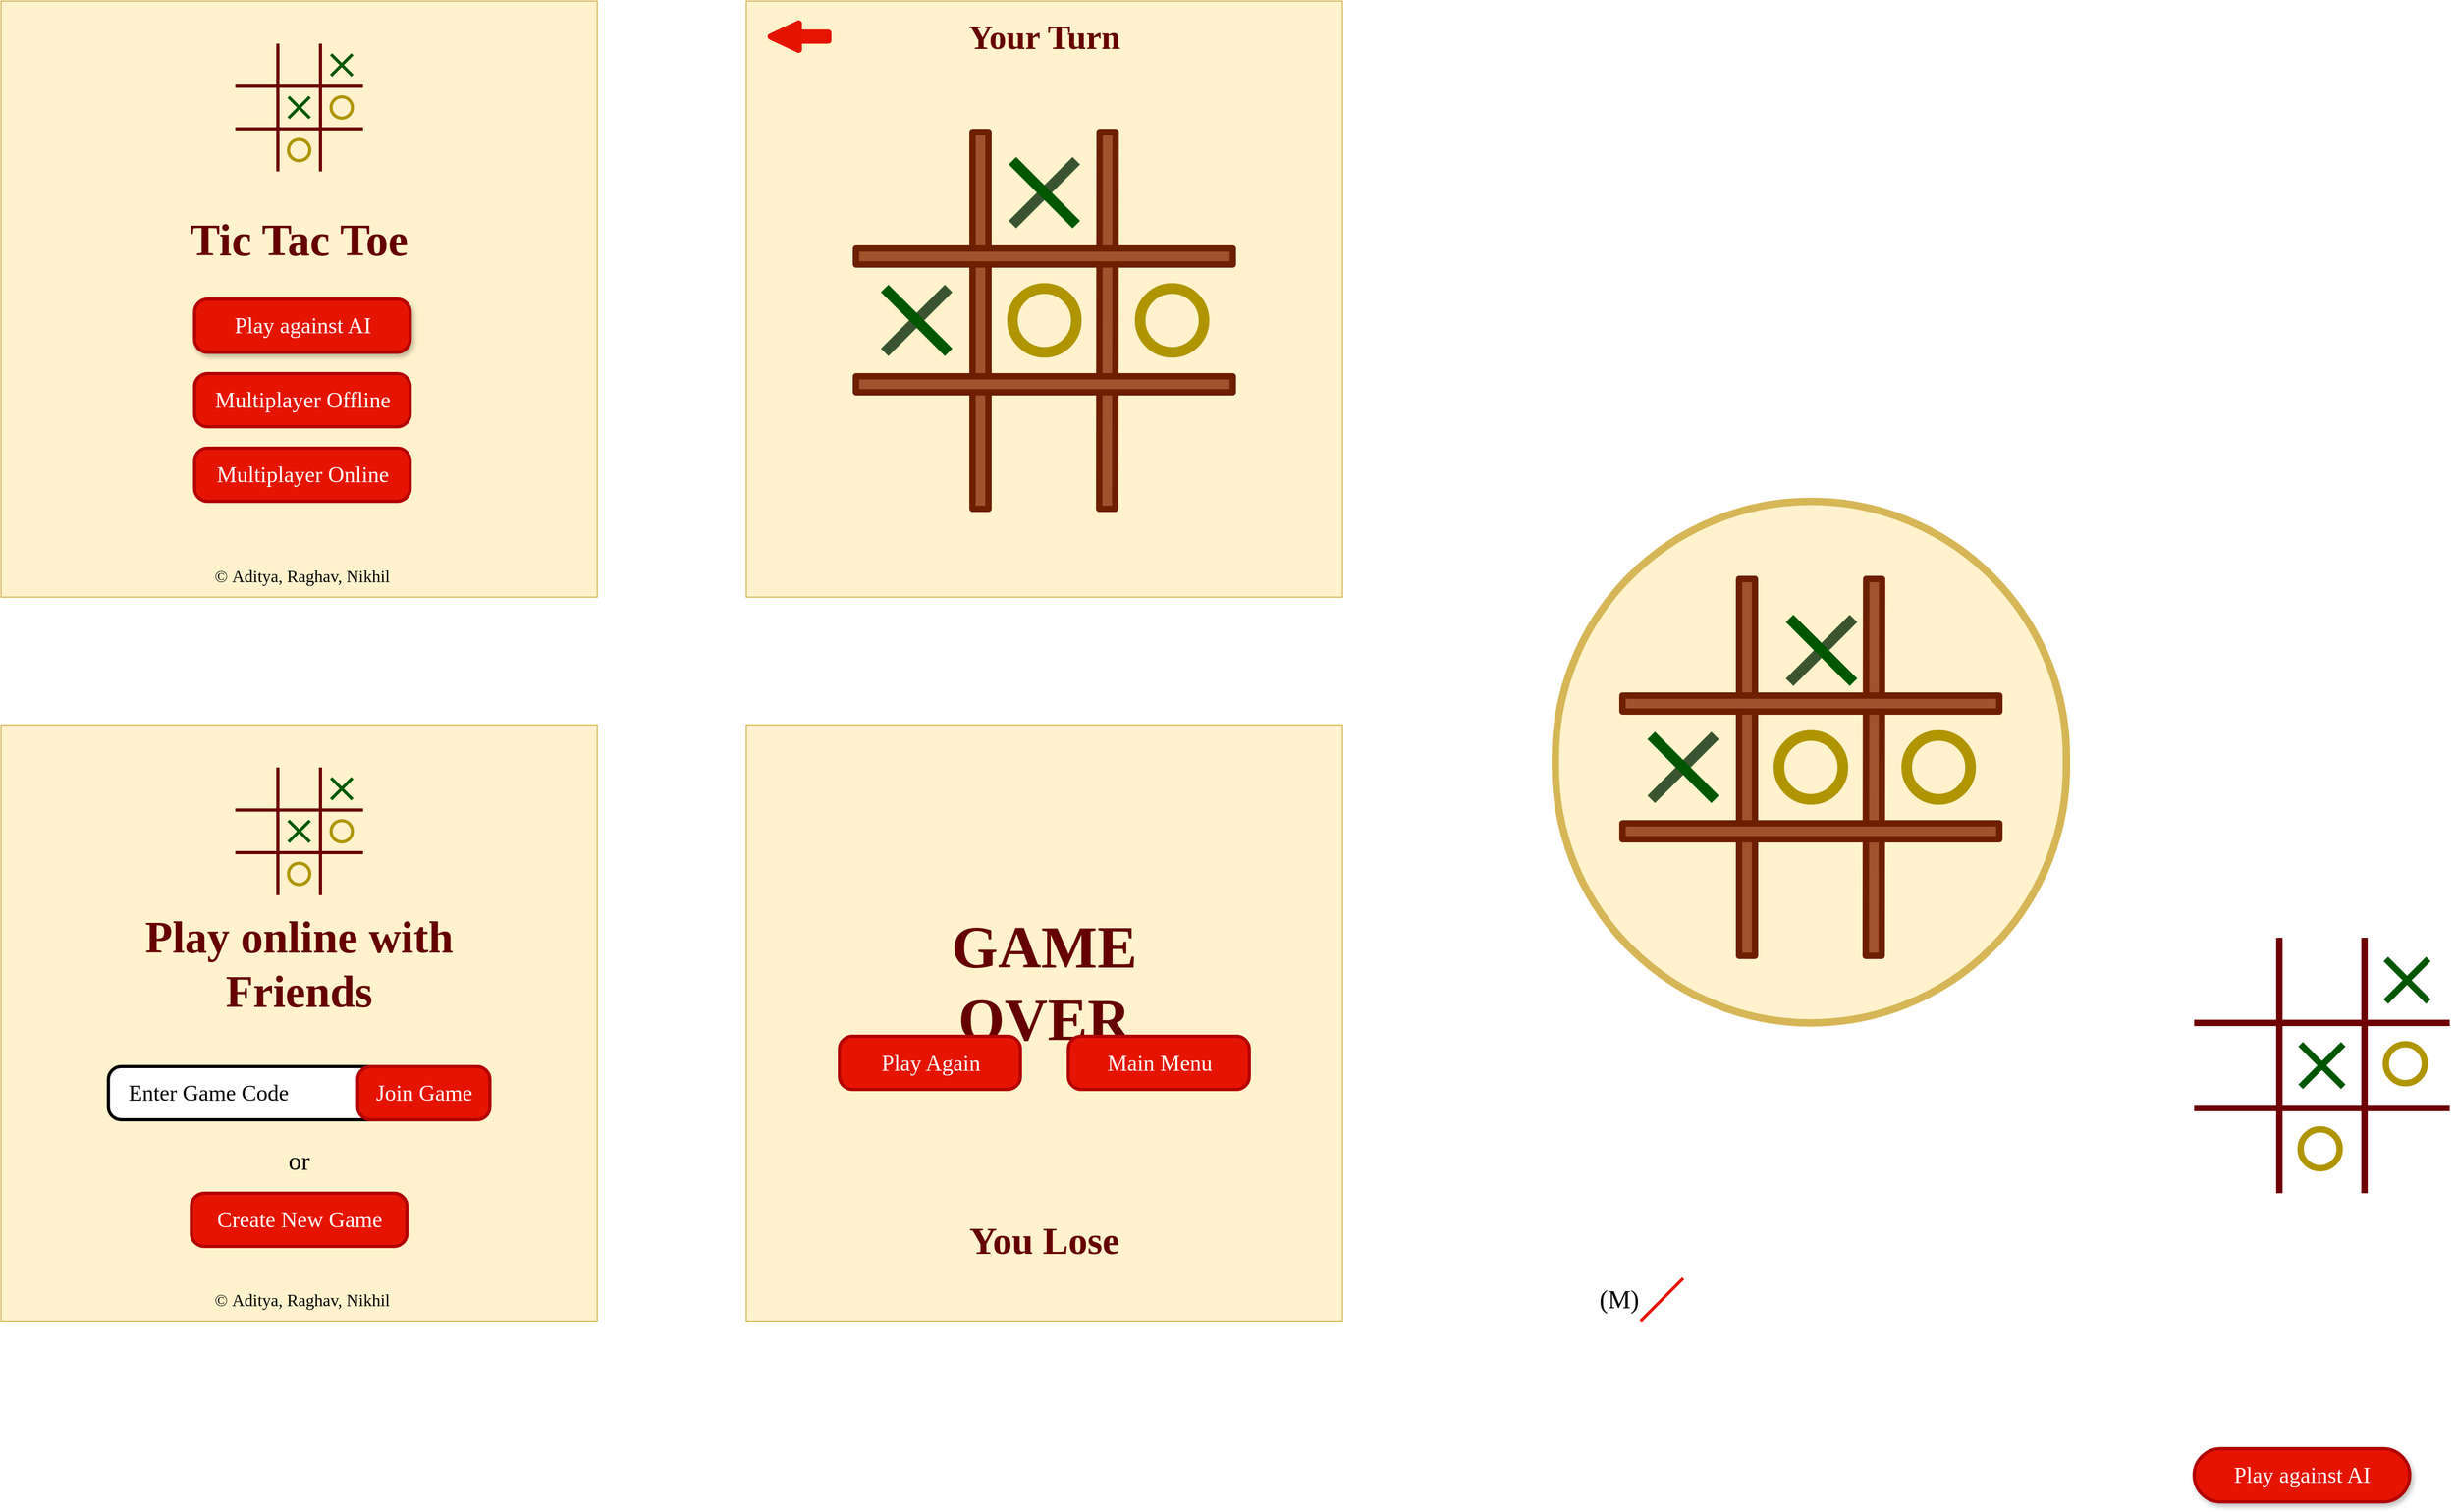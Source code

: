 <mxfile version="14.9.6" type="device"><diagram id="lLH_whb8vstds60Nkd9u" name="Page-1"><mxGraphModel dx="484" dy="448" grid="1" gridSize="10" guides="1" tooltips="1" connect="1" arrows="1" fold="1" page="0" pageScale="1" pageWidth="850" pageHeight="1100" background="none" math="0" shadow="0"><root><mxCell id="0"/><mxCell id="1" parent="0"/><mxCell id="OdkOzXRu8OOuWhzIH95z-59" value="" style="group" parent="1" vertex="1" connectable="0"><mxGeometry x="180" y="160" width="560" height="560" as="geometry"/></mxCell><mxCell id="OdkOzXRu8OOuWhzIH95z-44" value="" style="group;fillColor=#fff2cc;strokeColor=#d6b656;" parent="OdkOzXRu8OOuWhzIH95z-59" vertex="1" connectable="0"><mxGeometry width="560" height="560" as="geometry"/></mxCell><mxCell id="OdkOzXRu8OOuWhzIH95z-1" value="" style="whiteSpace=wrap;html=1;aspect=fixed;fillColor=#fff2cc;strokeColor=#d6b656;" parent="OdkOzXRu8OOuWhzIH95z-44" vertex="1"><mxGeometry width="560" height="560" as="geometry"/></mxCell><mxCell id="OdkOzXRu8OOuWhzIH95z-18" value="" style="shape=image;html=1;verticalAlign=top;verticalLabelPosition=bottom;labelBackgroundColor=#ffffff;imageAspect=0;aspect=fixed;image=https://cdn3.iconfinder.com/data/icons/linecons-free-vector-icons-pack/32/music-128.png;fontFamily=Tahoma;fontSize=21;fontColor=#FFFFFF;strokeColor=#000000;strokeWidth=3;fillColor=none;" parent="OdkOzXRu8OOuWhzIH95z-44" vertex="1"><mxGeometry x="510" y="20" width="28" height="28" as="geometry"/></mxCell><mxCell id="OdkOzXRu8OOuWhzIH95z-2" value="&lt;font style=&quot;font-size: 42px&quot;&gt;Tic Tac Toe&lt;/font&gt;" style="text;html=1;fillColor=none;align=center;verticalAlign=middle;whiteSpace=wrap;rounded=0;fontStyle=1;fontSize=32;fontColor=#660000;fontFamily=Righteous;fontSource=https%3A%2F%2Ffonts.googleapis.com%2Fcss%3Ffamily%3DRighteous;" parent="OdkOzXRu8OOuWhzIH95z-59" vertex="1"><mxGeometry x="160" y="200" width="240" height="50" as="geometry"/></mxCell><mxCell id="OdkOzXRu8OOuWhzIH95z-15" value="" style="group" parent="OdkOzXRu8OOuWhzIH95z-59" vertex="1" connectable="0"><mxGeometry x="220" y="40" width="120" height="120" as="geometry"/></mxCell><mxCell id="OdkOzXRu8OOuWhzIH95z-3" value="" style="endArrow=none;html=1;fontSize=32;strokeWidth=3;fillColor=#a20025;strokeColor=#6F0000;" parent="OdkOzXRu8OOuWhzIH95z-15" edge="1"><mxGeometry width="50" height="50" relative="1" as="geometry"><mxPoint x="40" y="120" as="sourcePoint"/><mxPoint x="40" as="targetPoint"/></mxGeometry></mxCell><mxCell id="OdkOzXRu8OOuWhzIH95z-4" value="" style="endArrow=none;html=1;fontSize=32;strokeWidth=3;fillColor=#a20025;strokeColor=#6F0000;" parent="OdkOzXRu8OOuWhzIH95z-15" edge="1"><mxGeometry width="50" height="50" relative="1" as="geometry"><mxPoint x="80" y="120" as="sourcePoint"/><mxPoint x="80" as="targetPoint"/></mxGeometry></mxCell><mxCell id="OdkOzXRu8OOuWhzIH95z-5" value="" style="endArrow=none;html=1;fontSize=32;strokeWidth=3;fillColor=#a20025;strokeColor=#6F0000;" parent="OdkOzXRu8OOuWhzIH95z-15" edge="1"><mxGeometry width="50" height="50" relative="1" as="geometry"><mxPoint y="40" as="sourcePoint"/><mxPoint x="120" y="40" as="targetPoint"/></mxGeometry></mxCell><mxCell id="OdkOzXRu8OOuWhzIH95z-6" value="" style="endArrow=none;html=1;fontSize=32;strokeWidth=3;fillColor=#a20025;strokeColor=#6F0000;" parent="OdkOzXRu8OOuWhzIH95z-15" edge="1"><mxGeometry width="50" height="50" relative="1" as="geometry"><mxPoint y="80" as="sourcePoint"/><mxPoint x="120" y="80" as="targetPoint"/></mxGeometry></mxCell><mxCell id="OdkOzXRu8OOuWhzIH95z-7" value="" style="ellipse;whiteSpace=wrap;html=1;aspect=fixed;fontSize=32;strokeColor=#B09500;fontColor=#000000;fillColor=none;strokeWidth=3;" parent="OdkOzXRu8OOuWhzIH95z-15" vertex="1"><mxGeometry x="50" y="90" width="20" height="20" as="geometry"/></mxCell><mxCell id="OdkOzXRu8OOuWhzIH95z-8" value="" style="ellipse;whiteSpace=wrap;html=1;aspect=fixed;fontSize=32;strokeColor=#B09500;fontColor=#000000;fillColor=none;strokeWidth=3;" parent="OdkOzXRu8OOuWhzIH95z-15" vertex="1"><mxGeometry x="90" y="50" width="20" height="20" as="geometry"/></mxCell><mxCell id="OdkOzXRu8OOuWhzIH95z-11" value="" style="group" parent="OdkOzXRu8OOuWhzIH95z-15" vertex="1" connectable="0"><mxGeometry x="50" y="50" width="20" height="20" as="geometry"/></mxCell><mxCell id="OdkOzXRu8OOuWhzIH95z-9" value="" style="endArrow=none;html=1;fontSize=32;strokeWidth=3;fillColor=#008a00;strokeColor=#005700;" parent="OdkOzXRu8OOuWhzIH95z-11" edge="1"><mxGeometry width="50" height="50" relative="1" as="geometry"><mxPoint y="20" as="sourcePoint"/><mxPoint x="20" as="targetPoint"/></mxGeometry></mxCell><mxCell id="OdkOzXRu8OOuWhzIH95z-10" value="" style="endArrow=none;html=1;fontSize=32;strokeWidth=3;fillColor=#008a00;strokeColor=#005700;" parent="OdkOzXRu8OOuWhzIH95z-11" edge="1"><mxGeometry width="50" height="50" relative="1" as="geometry"><mxPoint as="sourcePoint"/><mxPoint x="20" y="20" as="targetPoint"/></mxGeometry></mxCell><mxCell id="OdkOzXRu8OOuWhzIH95z-12" value="" style="group" parent="OdkOzXRu8OOuWhzIH95z-15" vertex="1" connectable="0"><mxGeometry x="90" y="10" width="20" height="20" as="geometry"/></mxCell><mxCell id="OdkOzXRu8OOuWhzIH95z-13" value="" style="endArrow=none;html=1;fontSize=32;strokeWidth=3;fillColor=#008a00;strokeColor=#005700;" parent="OdkOzXRu8OOuWhzIH95z-12" edge="1"><mxGeometry width="50" height="50" relative="1" as="geometry"><mxPoint y="20" as="sourcePoint"/><mxPoint x="20" as="targetPoint"/></mxGeometry></mxCell><mxCell id="OdkOzXRu8OOuWhzIH95z-14" value="" style="endArrow=none;html=1;fontSize=32;strokeWidth=3;fillColor=#008a00;strokeColor=#005700;" parent="OdkOzXRu8OOuWhzIH95z-12" edge="1"><mxGeometry width="50" height="50" relative="1" as="geometry"><mxPoint as="sourcePoint"/><mxPoint x="20" y="20" as="targetPoint"/></mxGeometry></mxCell><mxCell id="OdkOzXRu8OOuWhzIH95z-16" value="Play against AI" style="rounded=1;fontFamily=Ubuntu;fontSize=21;strokeWidth=3;align=center;fontStyle=0;arcSize=24;labelPosition=center;verticalLabelPosition=middle;verticalAlign=middle;labelBorderColor=none;spacing=3;html=1;fillColor=#e51400;strokeColor=#B20000;fontColor=#ffffff;fontSource=https%3A%2F%2Ffonts.googleapis.com%2Fcss%3Ffamily%3DUbuntu;perimeterSpacing=0;shadow=1;glass=0;sketch=0;" parent="OdkOzXRu8OOuWhzIH95z-59" vertex="1"><mxGeometry x="181.75" y="280" width="202.5" height="50" as="geometry"/></mxCell><mxCell id="OdkOzXRu8OOuWhzIH95z-17" value="Multiplayer Online" style="rounded=1;fontFamily=Ubuntu;fontSize=21;strokeColor=#B20000;strokeWidth=3;fillColor=#e51400;align=center;fontStyle=0;arcSize=24;labelPosition=center;verticalLabelPosition=middle;verticalAlign=middle;fontColor=#ffffff;labelBorderColor=none;spacing=3;html=1;fontSource=https%3A%2F%2Ffonts.googleapis.com%2Fcss%3Ffamily%3DUbuntu;" parent="OdkOzXRu8OOuWhzIH95z-59" vertex="1"><mxGeometry x="181.75" y="420" width="202.5" height="50" as="geometry"/></mxCell><mxCell id="OdkOzXRu8OOuWhzIH95z-19" value="&lt;font style=&quot;font-size: 16px&quot; face=&quot;Ubuntu&quot; data-font-src=&quot;https://fonts.googleapis.com/css?family=Ubuntu&quot;&gt;&lt;span style=&quot;color: rgb(17 , 17 , 17) ; text-align: left&quot;&gt;©&lt;/span&gt;&amp;nbsp;Aditya, Raghav, Nikhil&lt;/font&gt;" style="text;html=1;strokeColor=none;fillColor=none;align=center;verticalAlign=middle;whiteSpace=wrap;rounded=0;fontFamily=Tahoma;fontSize=14;fontStyle=0" parent="OdkOzXRu8OOuWhzIH95z-59" vertex="1"><mxGeometry x="38" y="530" width="490" height="20" as="geometry"/></mxCell><mxCell id="OdkOzXRu8OOuWhzIH95z-39" value="Multiplayer Offline" style="rounded=1;fontFamily=Ubuntu;fontSize=21;strokeColor=#B20000;strokeWidth=3;fillColor=#e51400;align=center;fontStyle=0;arcSize=24;labelPosition=center;verticalLabelPosition=middle;verticalAlign=middle;fontColor=#ffffff;labelBorderColor=none;spacing=3;html=1;fontSource=https%3A%2F%2Ffonts.googleapis.com%2Fcss%3Ffamily%3DUbuntu;" parent="OdkOzXRu8OOuWhzIH95z-59" vertex="1"><mxGeometry x="181.75" y="350" width="202.5" height="50" as="geometry"/></mxCell><mxCell id="OdkOzXRu8OOuWhzIH95z-95" value="" style="group" parent="1" vertex="1" connectable="0"><mxGeometry x="880" y="840" width="560" height="560" as="geometry"/></mxCell><mxCell id="OdkOzXRu8OOuWhzIH95z-96" value="" style="whiteSpace=wrap;html=1;aspect=fixed;fillColor=#fff2cc;strokeColor=#d6b656;" parent="OdkOzXRu8OOuWhzIH95z-95" vertex="1"><mxGeometry width="560" height="560" as="geometry"/></mxCell><mxCell id="OdkOzXRu8OOuWhzIH95z-97" value="" style="shape=image;html=1;verticalAlign=top;verticalLabelPosition=bottom;labelBackgroundColor=#ffffff;imageAspect=0;aspect=fixed;image=https://cdn3.iconfinder.com/data/icons/linecons-free-vector-icons-pack/32/music-128.png;fontFamily=Tahoma;fontSize=21;fontColor=#FFFFFF;strokeColor=#000000;strokeWidth=3;fillColor=none;" parent="OdkOzXRu8OOuWhzIH95z-95" vertex="1"><mxGeometry x="510" y="20" width="28" height="28" as="geometry"/></mxCell><mxCell id="OdkOzXRu8OOuWhzIH95z-113" value="" style="group" parent="OdkOzXRu8OOuWhzIH95z-95" vertex="1" connectable="0"><mxGeometry x="87.5" y="217.5" width="385" height="125" as="geometry"/></mxCell><mxCell id="OdkOzXRu8OOuWhzIH95z-98" value="&lt;font style=&quot;font-size: 56px&quot;&gt;GAME OVER&lt;/font&gt;" style="text;html=1;fillColor=none;align=center;verticalAlign=middle;whiteSpace=wrap;rounded=0;fontStyle=1;fontSize=32;fontColor=#660000;fontFamily=Righteous;fontSource=https%3A%2F%2Ffonts.googleapis.com%2Fcss%3Ffamily%3DRighteous;" parent="OdkOzXRu8OOuWhzIH95z-113" vertex="1"><mxGeometry x="27.5" width="330" height="50" as="geometry"/></mxCell><mxCell id="OdkOzXRu8OOuWhzIH95z-112" value="" style="group" parent="OdkOzXRu8OOuWhzIH95z-113" vertex="1" connectable="0"><mxGeometry y="75" width="385" height="50" as="geometry"/></mxCell><mxCell id="OdkOzXRu8OOuWhzIH95z-109" value="Play Again" style="rounded=1;fontFamily=Ubuntu;fontSize=21;strokeColor=#B20000;strokeWidth=3;fillColor=#e51400;align=center;fontStyle=0;arcSize=24;labelPosition=center;verticalLabelPosition=middle;verticalAlign=middle;fontColor=#ffffff;labelBorderColor=none;spacing=3;html=1;fontSource=https%3A%2F%2Ffonts.googleapis.com%2Fcss%3Ffamily%3DUbuntu;" parent="OdkOzXRu8OOuWhzIH95z-112" vertex="1"><mxGeometry width="170" height="50" as="geometry"/></mxCell><mxCell id="OdkOzXRu8OOuWhzIH95z-111" value="Main Menu" style="rounded=1;fontFamily=Ubuntu;fontSize=21;strokeColor=#B20000;strokeWidth=3;fillColor=#e51400;align=center;fontStyle=0;arcSize=24;labelPosition=center;verticalLabelPosition=middle;verticalAlign=middle;fontColor=#ffffff;labelBorderColor=none;spacing=3;html=1;fontSource=https%3A%2F%2Ffonts.googleapis.com%2Fcss%3Ffamily%3DUbuntu;" parent="OdkOzXRu8OOuWhzIH95z-112" vertex="1"><mxGeometry x="215" width="170" height="50" as="geometry"/></mxCell><mxCell id="OdkOzXRu8OOuWhzIH95z-114" value="&lt;font style=&quot;font-size: 36px;&quot;&gt;You Lose&lt;/font&gt;" style="text;html=1;fillColor=none;align=center;verticalAlign=middle;whiteSpace=wrap;rounded=0;fontStyle=1;fontSize=36;fontColor=#660000;fontFamily=Righteous;fontSource=https%3A%2F%2Ffonts.googleapis.com%2Fcss%3Ffamily%3DRighteous;" parent="OdkOzXRu8OOuWhzIH95z-95" vertex="1"><mxGeometry x="115" y="460" width="330" height="50" as="geometry"/></mxCell><mxCell id="OdkOzXRu8OOuWhzIH95z-106" value="" style="group" parent="1" vertex="1" connectable="0"><mxGeometry x="880" y="160" width="560" height="560" as="geometry"/></mxCell><mxCell id="OdkOzXRu8OOuWhzIH95z-45" value="" style="group" parent="OdkOzXRu8OOuWhzIH95z-106" vertex="1" connectable="0"><mxGeometry width="560" height="560" as="geometry"/></mxCell><mxCell id="OdkOzXRu8OOuWhzIH95z-46" value="" style="whiteSpace=wrap;html=1;aspect=fixed;fillColor=#fff2cc;strokeColor=#d6b656;" parent="OdkOzXRu8OOuWhzIH95z-45" vertex="1"><mxGeometry width="560" height="560" as="geometry"/></mxCell><mxCell id="OdkOzXRu8OOuWhzIH95z-47" value="" style="shape=image;html=1;verticalAlign=top;verticalLabelPosition=bottom;labelBackgroundColor=#ffffff;imageAspect=0;aspect=fixed;image=https://cdn3.iconfinder.com/data/icons/linecons-free-vector-icons-pack/32/music-128.png;fontFamily=Tahoma;fontSize=21;fontColor=#FFFFFF;strokeColor=#000000;strokeWidth=3;fillColor=none;" parent="OdkOzXRu8OOuWhzIH95z-45" vertex="1"><mxGeometry x="510" y="20" width="28" height="28" as="geometry"/></mxCell><mxCell id="OdkOzXRu8OOuWhzIH95z-48" value="&lt;font style=&quot;font-size: 32px;&quot;&gt;Your Turn&lt;/font&gt;" style="text;html=1;fillColor=none;align=center;verticalAlign=middle;whiteSpace=wrap;rounded=0;fontStyle=1;fontSize=32;fontColor=#660000;fontFamily=Righteous;fontSource=https%3A%2F%2Ffonts.googleapis.com%2Fcss%3Ffamily%3DRighteous;" parent="OdkOzXRu8OOuWhzIH95z-45" vertex="1"><mxGeometry x="160" y="9" width="240" height="50" as="geometry"/></mxCell><mxCell id="OdkOzXRu8OOuWhzIH95z-50" value="" style="endArrow=none;html=1;fontFamily=Tourney;fontSource=https%3A%2F%2Ffonts.googleapis.com%2Fcss%3Ffamily%3DTourney;fontSize=28;fontColor=#000000;strokeColor=#6D1F00;strokeWidth=6;fillColor=#a0522d;rounded=1;shape=flexArrow;shadow=0;sketch=0;" parent="OdkOzXRu8OOuWhzIH95z-45" edge="1"><mxGeometry width="50" height="50" relative="1" as="geometry"><mxPoint x="220" y="480" as="sourcePoint"/><mxPoint x="220" y="120" as="targetPoint"/></mxGeometry></mxCell><mxCell id="OdkOzXRu8OOuWhzIH95z-51" value="" style="endArrow=none;html=1;fontFamily=Tourney;fontSource=https%3A%2F%2Ffonts.googleapis.com%2Fcss%3Ffamily%3DTourney;fontSize=28;fontColor=#000000;strokeColor=#6D1F00;strokeWidth=6;fillColor=#a0522d;rounded=1;shape=flexArrow;shadow=0;sketch=0;" parent="OdkOzXRu8OOuWhzIH95z-45" edge="1"><mxGeometry width="50" height="50" relative="1" as="geometry"><mxPoint x="339" y="480" as="sourcePoint"/><mxPoint x="339.41" y="120" as="targetPoint"/></mxGeometry></mxCell><mxCell id="OdkOzXRu8OOuWhzIH95z-52" value="" style="endArrow=none;html=1;fontFamily=Tourney;fontSource=https%3A%2F%2Ffonts.googleapis.com%2Fcss%3Ffamily%3DTourney;fontSize=28;fontColor=#000000;strokeColor=#6D1F00;strokeWidth=6;fillColor=#a0522d;rounded=1;shape=flexArrow;shadow=0;sketch=0;" parent="OdkOzXRu8OOuWhzIH95z-45" edge="1"><mxGeometry width="50" height="50" relative="1" as="geometry"><mxPoint x="100" y="240" as="sourcePoint"/><mxPoint x="460" y="240" as="targetPoint"/></mxGeometry></mxCell><mxCell id="OdkOzXRu8OOuWhzIH95z-53" value="" style="endArrow=none;html=1;fontFamily=Tourney;fontSource=https%3A%2F%2Ffonts.googleapis.com%2Fcss%3Ffamily%3DTourney;fontSize=28;fontColor=#000000;strokeColor=#6D1F00;strokeWidth=6;fillColor=#a0522d;rounded=1;shape=flexArrow;shadow=0;sketch=0;" parent="OdkOzXRu8OOuWhzIH95z-45" edge="1"><mxGeometry width="50" height="50" relative="1" as="geometry"><mxPoint x="100" y="360" as="sourcePoint"/><mxPoint x="460" y="360" as="targetPoint"/></mxGeometry></mxCell><mxCell id="OdkOzXRu8OOuWhzIH95z-56" value="" style="endArrow=classic;html=1;shadow=0;fontFamily=Tourney;fontSource=https://fonts.googleapis.com/css?family=Tourney;fontSize=24;fontColor=#000000;strokeWidth=6;shape=flexArrow;fillColor=#e51400;strokeColor=#E51400;endWidth=11.349;endSize=6.765;width=2.353;" parent="OdkOzXRu8OOuWhzIH95z-45" edge="1"><mxGeometry width="50" height="50" relative="1" as="geometry"><mxPoint x="80" y="33.41" as="sourcePoint"/><mxPoint x="20" y="33.41" as="targetPoint"/></mxGeometry></mxCell><mxCell id="OdkOzXRu8OOuWhzIH95z-60" value="" style="ellipse;whiteSpace=wrap;html=1;aspect=fixed;fontFamily=Tourney;fontSource=https%3A%2F%2Ffonts.googleapis.com%2Fcss%3Ffamily%3DTourney;fontSize=24;fontColor=#000000;strokeColor=#B09500;strokeWidth=10;align=left;fillColor=none;" parent="OdkOzXRu8OOuWhzIH95z-45" vertex="1"><mxGeometry x="250" y="270" width="60" height="60" as="geometry"/></mxCell><mxCell id="OdkOzXRu8OOuWhzIH95z-61" value="" style="ellipse;whiteSpace=wrap;html=1;aspect=fixed;fontFamily=Tourney;fontSource=https%3A%2F%2Ffonts.googleapis.com%2Fcss%3Ffamily%3DTourney;fontSize=24;fontColor=#000000;strokeColor=#B09500;strokeWidth=10;align=left;fillColor=none;" parent="OdkOzXRu8OOuWhzIH95z-45" vertex="1"><mxGeometry x="370" y="270" width="60" height="60" as="geometry"/></mxCell><mxCell id="OdkOzXRu8OOuWhzIH95z-64" value="" style="group" parent="OdkOzXRu8OOuWhzIH95z-106" vertex="1" connectable="0"><mxGeometry x="130" y="270" width="60" height="60" as="geometry"/></mxCell><mxCell id="OdkOzXRu8OOuWhzIH95z-62" value="" style="endArrow=none;html=1;shadow=0;fontFamily=Tourney;fontSource=https%3A%2F%2Ffonts.googleapis.com%2Fcss%3Ffamily%3DTourney;fontSize=24;fontColor=#000000;strokeColor=#3A5431;strokeWidth=10;fillColor=#6d8764;" parent="OdkOzXRu8OOuWhzIH95z-64" edge="1"><mxGeometry width="50" height="50" relative="1" as="geometry"><mxPoint y="60" as="sourcePoint"/><mxPoint x="60" as="targetPoint"/></mxGeometry></mxCell><mxCell id="OdkOzXRu8OOuWhzIH95z-63" value="" style="endArrow=none;html=1;shadow=0;fontFamily=Tourney;fontSource=https%3A%2F%2Ffonts.googleapis.com%2Fcss%3Ffamily%3DTourney;fontSize=24;fontColor=#000000;strokeWidth=10;fillColor=#6d8764;strokeColor=#005700;" parent="OdkOzXRu8OOuWhzIH95z-64" edge="1"><mxGeometry width="50" height="50" relative="1" as="geometry"><mxPoint as="sourcePoint"/><mxPoint x="60" y="60" as="targetPoint"/></mxGeometry></mxCell><mxCell id="OdkOzXRu8OOuWhzIH95z-65" value="" style="group" parent="OdkOzXRu8OOuWhzIH95z-106" vertex="1" connectable="0"><mxGeometry x="250" y="150" width="60" height="60" as="geometry"/></mxCell><mxCell id="OdkOzXRu8OOuWhzIH95z-66" value="" style="endArrow=none;html=1;shadow=0;fontFamily=Tourney;fontSource=https%3A%2F%2Ffonts.googleapis.com%2Fcss%3Ffamily%3DTourney;fontSize=24;fontColor=#000000;strokeColor=#3A5431;strokeWidth=10;fillColor=#6d8764;" parent="OdkOzXRu8OOuWhzIH95z-65" edge="1"><mxGeometry width="50" height="50" relative="1" as="geometry"><mxPoint y="60" as="sourcePoint"/><mxPoint x="60" as="targetPoint"/></mxGeometry></mxCell><mxCell id="OdkOzXRu8OOuWhzIH95z-67" value="" style="endArrow=none;html=1;shadow=0;fontFamily=Tourney;fontSource=https%3A%2F%2Ffonts.googleapis.com%2Fcss%3Ffamily%3DTourney;fontSize=24;fontColor=#000000;strokeWidth=10;fillColor=#6d8764;strokeColor=#005700;" parent="OdkOzXRu8OOuWhzIH95z-65" edge="1"><mxGeometry width="50" height="50" relative="1" as="geometry"><mxPoint as="sourcePoint"/><mxPoint x="60" y="60" as="targetPoint"/></mxGeometry></mxCell><mxCell id="OdkOzXRu8OOuWhzIH95z-107" value="" style="group" parent="1" vertex="1" connectable="0"><mxGeometry x="180" y="840" width="560" height="560" as="geometry"/></mxCell><mxCell id="OdkOzXRu8OOuWhzIH95z-69" value="" style="group" parent="OdkOzXRu8OOuWhzIH95z-107" vertex="1" connectable="0"><mxGeometry width="560" height="560" as="geometry"/></mxCell><mxCell id="OdkOzXRu8OOuWhzIH95z-70" value="" style="group" parent="OdkOzXRu8OOuWhzIH95z-69" vertex="1" connectable="0"><mxGeometry width="560" height="560" as="geometry"/></mxCell><mxCell id="OdkOzXRu8OOuWhzIH95z-71" value="" style="whiteSpace=wrap;html=1;aspect=fixed;fillColor=#fff2cc;strokeColor=#d6b656;" parent="OdkOzXRu8OOuWhzIH95z-70" vertex="1"><mxGeometry width="560" height="560" as="geometry"/></mxCell><mxCell id="OdkOzXRu8OOuWhzIH95z-72" value="" style="shape=image;html=1;verticalAlign=top;verticalLabelPosition=bottom;labelBackgroundColor=#ffffff;imageAspect=0;aspect=fixed;image=https://cdn3.iconfinder.com/data/icons/linecons-free-vector-icons-pack/32/music-128.png;fontFamily=Tahoma;fontSize=21;fontColor=#FFFFFF;strokeColor=#000000;strokeWidth=3;fillColor=none;" parent="OdkOzXRu8OOuWhzIH95z-70" vertex="1"><mxGeometry x="510" y="20" width="28" height="28" as="geometry"/></mxCell><mxCell id="OdkOzXRu8OOuWhzIH95z-73" value="&lt;font style=&quot;font-size: 42px&quot;&gt;Play online with Friends&lt;/font&gt;" style="text;html=1;fillColor=none;align=center;verticalAlign=middle;whiteSpace=wrap;rounded=0;fontStyle=1;fontSize=32;fontColor=#660000;fontFamily=Righteous;fontSource=https%3A%2F%2Ffonts.googleapis.com%2Fcss%3Ffamily%3DRighteous;" parent="OdkOzXRu8OOuWhzIH95z-70" vertex="1"><mxGeometry x="70" y="200" width="420" height="50" as="geometry"/></mxCell><mxCell id="OdkOzXRu8OOuWhzIH95z-93" value="" style="group" parent="OdkOzXRu8OOuWhzIH95z-70" vertex="1" connectable="0"><mxGeometry x="100.81" y="321" width="358.37" height="50" as="geometry"/></mxCell><mxCell id="OdkOzXRu8OOuWhzIH95z-90" value="&lt;font color=&quot;#000000&quot;&gt;&amp;nbsp; &amp;nbsp;Enter Game Code&lt;/font&gt;" style="rounded=1;fontFamily=Ubuntu;fontSize=21;strokeWidth=3;align=left;fontStyle=0;arcSize=24;labelPosition=center;verticalLabelPosition=middle;verticalAlign=middle;labelBorderColor=none;spacing=3;html=1;fontSource=https%3A%2F%2Ffonts.googleapis.com%2Fcss%3Ffamily%3DUbuntu;" parent="OdkOzXRu8OOuWhzIH95z-93" vertex="1"><mxGeometry width="288.25" height="50" as="geometry"/></mxCell><mxCell id="OdkOzXRu8OOuWhzIH95z-91" value="Join Game" style="rounded=1;fontFamily=Ubuntu;fontSize=21;strokeColor=#B20000;strokeWidth=3;fillColor=#e51400;align=center;fontStyle=0;arcSize=24;labelPosition=center;verticalLabelPosition=middle;verticalAlign=middle;fontColor=#ffffff;labelBorderColor=none;spacing=3;html=1;fontSource=https%3A%2F%2Ffonts.googleapis.com%2Fcss%3Ffamily%3DUbuntu;" parent="OdkOzXRu8OOuWhzIH95z-93" vertex="1"><mxGeometry x="234.12" width="124.25" height="50" as="geometry"/></mxCell><mxCell id="OdkOzXRu8OOuWhzIH95z-88" value="Create New Game" style="rounded=1;fontFamily=Ubuntu;fontSize=21;strokeColor=#B20000;strokeWidth=3;fillColor=#e51400;align=center;fontStyle=0;arcSize=24;labelPosition=center;verticalLabelPosition=middle;verticalAlign=middle;fontColor=#ffffff;labelBorderColor=none;spacing=3;html=1;fontSource=https%3A%2F%2Ffonts.googleapis.com%2Fcss%3Ffamily%3DUbuntu;" parent="OdkOzXRu8OOuWhzIH95z-70" vertex="1"><mxGeometry x="178.75" y="440" width="202.5" height="50" as="geometry"/></mxCell><mxCell id="OdkOzXRu8OOuWhzIH95z-74" value="" style="group" parent="OdkOzXRu8OOuWhzIH95z-69" vertex="1" connectable="0"><mxGeometry x="220" y="40" width="120" height="120" as="geometry"/></mxCell><mxCell id="OdkOzXRu8OOuWhzIH95z-75" value="" style="endArrow=none;html=1;fontSize=32;strokeWidth=3;fillColor=#a20025;strokeColor=#6F0000;" parent="OdkOzXRu8OOuWhzIH95z-74" edge="1"><mxGeometry width="50" height="50" relative="1" as="geometry"><mxPoint x="40" y="120" as="sourcePoint"/><mxPoint x="40" as="targetPoint"/></mxGeometry></mxCell><mxCell id="OdkOzXRu8OOuWhzIH95z-76" value="" style="endArrow=none;html=1;fontSize=32;strokeWidth=3;fillColor=#a20025;strokeColor=#6F0000;" parent="OdkOzXRu8OOuWhzIH95z-74" edge="1"><mxGeometry width="50" height="50" relative="1" as="geometry"><mxPoint x="80" y="120" as="sourcePoint"/><mxPoint x="80" as="targetPoint"/></mxGeometry></mxCell><mxCell id="OdkOzXRu8OOuWhzIH95z-77" value="" style="endArrow=none;html=1;fontSize=32;strokeWidth=3;fillColor=#a20025;strokeColor=#6F0000;" parent="OdkOzXRu8OOuWhzIH95z-74" edge="1"><mxGeometry width="50" height="50" relative="1" as="geometry"><mxPoint y="40" as="sourcePoint"/><mxPoint x="120" y="40" as="targetPoint"/></mxGeometry></mxCell><mxCell id="OdkOzXRu8OOuWhzIH95z-78" value="" style="endArrow=none;html=1;fontSize=32;strokeWidth=3;fillColor=#a20025;strokeColor=#6F0000;" parent="OdkOzXRu8OOuWhzIH95z-74" edge="1"><mxGeometry width="50" height="50" relative="1" as="geometry"><mxPoint y="80" as="sourcePoint"/><mxPoint x="120" y="80" as="targetPoint"/></mxGeometry></mxCell><mxCell id="OdkOzXRu8OOuWhzIH95z-79" value="" style="ellipse;whiteSpace=wrap;html=1;aspect=fixed;fontSize=32;strokeColor=#B09500;fontColor=#000000;fillColor=none;strokeWidth=3;" parent="OdkOzXRu8OOuWhzIH95z-74" vertex="1"><mxGeometry x="50" y="90" width="20" height="20" as="geometry"/></mxCell><mxCell id="OdkOzXRu8OOuWhzIH95z-80" value="" style="ellipse;whiteSpace=wrap;html=1;aspect=fixed;fontSize=32;strokeColor=#B09500;fontColor=#000000;fillColor=none;strokeWidth=3;" parent="OdkOzXRu8OOuWhzIH95z-74" vertex="1"><mxGeometry x="90" y="50" width="20" height="20" as="geometry"/></mxCell><mxCell id="OdkOzXRu8OOuWhzIH95z-81" value="" style="group" parent="OdkOzXRu8OOuWhzIH95z-74" vertex="1" connectable="0"><mxGeometry x="50" y="50" width="20" height="20" as="geometry"/></mxCell><mxCell id="OdkOzXRu8OOuWhzIH95z-82" value="" style="endArrow=none;html=1;fontSize=32;strokeWidth=3;fillColor=#008a00;strokeColor=#005700;" parent="OdkOzXRu8OOuWhzIH95z-81" edge="1"><mxGeometry width="50" height="50" relative="1" as="geometry"><mxPoint y="20" as="sourcePoint"/><mxPoint x="20" as="targetPoint"/></mxGeometry></mxCell><mxCell id="OdkOzXRu8OOuWhzIH95z-83" value="" style="endArrow=none;html=1;fontSize=32;strokeWidth=3;fillColor=#008a00;strokeColor=#005700;" parent="OdkOzXRu8OOuWhzIH95z-81" edge="1"><mxGeometry width="50" height="50" relative="1" as="geometry"><mxPoint as="sourcePoint"/><mxPoint x="20" y="20" as="targetPoint"/></mxGeometry></mxCell><mxCell id="OdkOzXRu8OOuWhzIH95z-84" value="" style="group" parent="OdkOzXRu8OOuWhzIH95z-74" vertex="1" connectable="0"><mxGeometry x="90" y="10" width="20" height="20" as="geometry"/></mxCell><mxCell id="OdkOzXRu8OOuWhzIH95z-85" value="" style="endArrow=none;html=1;fontSize=32;strokeWidth=3;fillColor=#008a00;strokeColor=#005700;" parent="OdkOzXRu8OOuWhzIH95z-84" edge="1"><mxGeometry width="50" height="50" relative="1" as="geometry"><mxPoint y="20" as="sourcePoint"/><mxPoint x="20" as="targetPoint"/></mxGeometry></mxCell><mxCell id="OdkOzXRu8OOuWhzIH95z-86" value="" style="endArrow=none;html=1;fontSize=32;strokeWidth=3;fillColor=#008a00;strokeColor=#005700;" parent="OdkOzXRu8OOuWhzIH95z-84" edge="1"><mxGeometry width="50" height="50" relative="1" as="geometry"><mxPoint as="sourcePoint"/><mxPoint x="20" y="20" as="targetPoint"/></mxGeometry></mxCell><mxCell id="OdkOzXRu8OOuWhzIH95z-89" value="&lt;font style=&quot;font-size: 16px&quot; face=&quot;Ubuntu&quot; data-font-src=&quot;https://fonts.googleapis.com/css?family=Ubuntu&quot;&gt;&lt;span style=&quot;color: rgb(17 , 17 , 17) ; text-align: left&quot;&gt;©&lt;/span&gt;&amp;nbsp;Aditya, Raghav, Nikhil&lt;/font&gt;" style="text;html=1;strokeColor=none;fillColor=none;align=center;verticalAlign=middle;whiteSpace=wrap;rounded=0;fontFamily=Tahoma;fontSize=14;fontStyle=0" parent="OdkOzXRu8OOuWhzIH95z-69" vertex="1"><mxGeometry x="38" y="530" width="490" height="20" as="geometry"/></mxCell><mxCell id="OdkOzXRu8OOuWhzIH95z-94" value="or" style="text;html=1;strokeColor=none;fillColor=none;align=center;verticalAlign=middle;whiteSpace=wrap;rounded=0;fontFamily=Ubuntu;fontSize=24;fontColor=#000000;fontSource=https%3A%2F%2Ffonts.googleapis.com%2Fcss%3Ffamily%3DUbuntu;" parent="OdkOzXRu8OOuWhzIH95z-107" vertex="1"><mxGeometry x="260" y="400" width="40" height="20" as="geometry"/></mxCell><mxCell id="2HiewMvMesp0jgihnMOC-23" value="" style="group" parent="1" vertex="1" connectable="0"><mxGeometry x="1640" y="630" width="480" height="490" as="geometry"/></mxCell><mxCell id="2HiewMvMesp0jgihnMOC-21" value="" style="rounded=1;whiteSpace=wrap;html=1;fillColor=#fff2cc;strokeColor=#d6b656;strokeWidth=7;arcSize=50;" parent="2HiewMvMesp0jgihnMOC-23" vertex="1"><mxGeometry width="480" height="490" as="geometry"/></mxCell><mxCell id="2HiewMvMesp0jgihnMOC-20" value="" style="group" parent="2HiewMvMesp0jgihnMOC-23" vertex="1" connectable="0"><mxGeometry x="60" y="70" width="360" height="360" as="geometry"/></mxCell><mxCell id="2HiewMvMesp0jgihnMOC-6" value="" style="endArrow=none;html=1;fontFamily=Tourney;fontSource=https%3A%2F%2Ffonts.googleapis.com%2Fcss%3Ffamily%3DTourney;fontSize=28;fontColor=#000000;strokeColor=#6D1F00;strokeWidth=6;fillColor=#a0522d;rounded=1;shape=flexArrow;shadow=0;sketch=0;" parent="2HiewMvMesp0jgihnMOC-20" edge="1"><mxGeometry width="50" height="50" relative="1" as="geometry"><mxPoint x="120" y="360" as="sourcePoint"/><mxPoint x="120" as="targetPoint"/></mxGeometry></mxCell><mxCell id="2HiewMvMesp0jgihnMOC-7" value="" style="endArrow=none;html=1;fontFamily=Tourney;fontSource=https%3A%2F%2Ffonts.googleapis.com%2Fcss%3Ffamily%3DTourney;fontSize=28;fontColor=#000000;strokeColor=#6D1F00;strokeWidth=6;fillColor=#a0522d;rounded=1;shape=flexArrow;shadow=0;sketch=0;" parent="2HiewMvMesp0jgihnMOC-20" edge="1"><mxGeometry width="50" height="50" relative="1" as="geometry"><mxPoint x="239" y="360" as="sourcePoint"/><mxPoint x="239.41" as="targetPoint"/></mxGeometry></mxCell><mxCell id="2HiewMvMesp0jgihnMOC-8" value="" style="endArrow=none;html=1;fontFamily=Tourney;fontSource=https%3A%2F%2Ffonts.googleapis.com%2Fcss%3Ffamily%3DTourney;fontSize=28;fontColor=#000000;strokeColor=#6D1F00;strokeWidth=6;fillColor=#a0522d;rounded=1;shape=flexArrow;shadow=0;sketch=0;" parent="2HiewMvMesp0jgihnMOC-20" edge="1"><mxGeometry width="50" height="50" relative="1" as="geometry"><mxPoint y="120" as="sourcePoint"/><mxPoint x="360" y="120" as="targetPoint"/></mxGeometry></mxCell><mxCell id="2HiewMvMesp0jgihnMOC-9" value="" style="endArrow=none;html=1;fontFamily=Tourney;fontSource=https%3A%2F%2Ffonts.googleapis.com%2Fcss%3Ffamily%3DTourney;fontSize=28;fontColor=#000000;strokeColor=#6D1F00;strokeWidth=6;fillColor=#a0522d;rounded=1;shape=flexArrow;shadow=0;sketch=0;" parent="2HiewMvMesp0jgihnMOC-20" edge="1"><mxGeometry width="50" height="50" relative="1" as="geometry"><mxPoint y="240" as="sourcePoint"/><mxPoint x="360" y="240" as="targetPoint"/></mxGeometry></mxCell><mxCell id="2HiewMvMesp0jgihnMOC-10" value="" style="ellipse;whiteSpace=wrap;html=1;aspect=fixed;fontFamily=Tourney;fontSource=https%3A%2F%2Ffonts.googleapis.com%2Fcss%3Ffamily%3DTourney;fontSize=24;fontColor=#000000;strokeColor=#B09500;strokeWidth=10;align=left;fillColor=none;" parent="2HiewMvMesp0jgihnMOC-20" vertex="1"><mxGeometry x="150" y="150" width="60" height="60" as="geometry"/></mxCell><mxCell id="2HiewMvMesp0jgihnMOC-11" value="" style="ellipse;whiteSpace=wrap;html=1;aspect=fixed;fontFamily=Tourney;fontSource=https%3A%2F%2Ffonts.googleapis.com%2Fcss%3Ffamily%3DTourney;fontSize=24;fontColor=#000000;strokeColor=#B09500;strokeWidth=10;align=left;fillColor=none;" parent="2HiewMvMesp0jgihnMOC-20" vertex="1"><mxGeometry x="270" y="150" width="60" height="60" as="geometry"/></mxCell><mxCell id="2HiewMvMesp0jgihnMOC-14" value="" style="group" parent="2HiewMvMesp0jgihnMOC-20" vertex="1" connectable="0"><mxGeometry x="30" y="150" width="60" height="60" as="geometry"/></mxCell><mxCell id="2HiewMvMesp0jgihnMOC-15" value="" style="endArrow=none;html=1;shadow=0;fontFamily=Tourney;fontSource=https%3A%2F%2Ffonts.googleapis.com%2Fcss%3Ffamily%3DTourney;fontSize=24;fontColor=#000000;strokeColor=#3A5431;strokeWidth=10;fillColor=#6d8764;" parent="2HiewMvMesp0jgihnMOC-14" edge="1"><mxGeometry width="50" height="50" relative="1" as="geometry"><mxPoint y="60" as="sourcePoint"/><mxPoint x="60" as="targetPoint"/></mxGeometry></mxCell><mxCell id="2HiewMvMesp0jgihnMOC-16" value="" style="endArrow=none;html=1;shadow=0;fontFamily=Tourney;fontSource=https%3A%2F%2Ffonts.googleapis.com%2Fcss%3Ffamily%3DTourney;fontSize=24;fontColor=#000000;strokeWidth=10;fillColor=#6d8764;strokeColor=#005700;" parent="2HiewMvMesp0jgihnMOC-14" edge="1"><mxGeometry width="50" height="50" relative="1" as="geometry"><mxPoint as="sourcePoint"/><mxPoint x="60" y="60" as="targetPoint"/></mxGeometry></mxCell><mxCell id="2HiewMvMesp0jgihnMOC-17" value="" style="group" parent="2HiewMvMesp0jgihnMOC-20" vertex="1" connectable="0"><mxGeometry x="160" y="40" width="60" height="60" as="geometry"/></mxCell><mxCell id="2HiewMvMesp0jgihnMOC-18" value="" style="endArrow=none;html=1;shadow=0;fontFamily=Tourney;fontSource=https%3A%2F%2Ffonts.googleapis.com%2Fcss%3Ffamily%3DTourney;fontSize=24;fontColor=#000000;strokeColor=#3A5431;strokeWidth=10;fillColor=#6d8764;" parent="2HiewMvMesp0jgihnMOC-17" edge="1"><mxGeometry width="50" height="50" relative="1" as="geometry"><mxPoint y="60" as="sourcePoint"/><mxPoint x="60" as="targetPoint"/></mxGeometry></mxCell><mxCell id="2HiewMvMesp0jgihnMOC-19" value="" style="endArrow=none;html=1;shadow=0;fontFamily=Tourney;fontSource=https%3A%2F%2Ffonts.googleapis.com%2Fcss%3Ffamily%3DTourney;fontSize=24;fontColor=#000000;strokeWidth=10;fillColor=#6d8764;strokeColor=#005700;" parent="2HiewMvMesp0jgihnMOC-17" edge="1"><mxGeometry width="50" height="50" relative="1" as="geometry"><mxPoint as="sourcePoint"/><mxPoint x="60" y="60" as="targetPoint"/></mxGeometry></mxCell><mxCell id="_Y6IHpj0ph9AbyHj4D9s-3" value="Play against AI" style="rounded=1;fontFamily=Ubuntu;fontSize=21;strokeWidth=3;align=center;fontStyle=0;arcSize=50;labelPosition=center;verticalLabelPosition=middle;verticalAlign=middle;labelBorderColor=none;spacing=3;html=1;fillColor=#e51400;strokeColor=#B20000;fontColor=#ffffff;fontSource=https%3A%2F%2Ffonts.googleapis.com%2Fcss%3Ffamily%3DUbuntu;perimeterSpacing=0;shadow=1;glass=0;sketch=0;" parent="1" vertex="1"><mxGeometry x="2240" y="1520" width="202.5" height="50" as="geometry"/></mxCell><mxCell id="_Y6IHpj0ph9AbyHj4D9s-8" value="" style="group" parent="1" vertex="1" connectable="0"><mxGeometry x="1680" y="1360" width="80" height="40" as="geometry"/></mxCell><mxCell id="_Y6IHpj0ph9AbyHj4D9s-6" value="" style="shape=image;html=1;verticalAlign=top;verticalLabelPosition=bottom;labelBackgroundColor=#ffffff;imageAspect=0;aspect=fixed;image=https://cdn3.iconfinder.com/data/icons/linecons-free-vector-icons-pack/32/music-128.png;fontFamily=Tahoma;fontSize=21;fontColor=#FFFFFF;strokeColor=#000000;strokeWidth=3;fillColor=none;" parent="_Y6IHpj0ph9AbyHj4D9s-8" vertex="1"><mxGeometry x="40" width="40" height="40" as="geometry"/></mxCell><mxCell id="_Y6IHpj0ph9AbyHj4D9s-7" value="&lt;font style=&quot;font-size: 24px;&quot;&gt;(M)&lt;/font&gt;" style="text;html=1;strokeColor=none;fillColor=none;align=center;verticalAlign=middle;whiteSpace=wrap;rounded=0;shadow=0;glass=0;sketch=0;fontSize=24;fontFamily=Ubuntu;fontSource=https%3A%2F%2Ffonts.googleapis.com%2Fcss%3Ffamily%3DUbuntu;" parent="_Y6IHpj0ph9AbyHj4D9s-8" vertex="1"><mxGeometry y="10" width="40" height="20" as="geometry"/></mxCell><mxCell id="_Y6IHpj0ph9AbyHj4D9s-10" value="" style="endArrow=none;html=1;fontFamily=Ubuntu;fontSource=https%3A%2F%2Ffonts.googleapis.com%2Fcss%3Ffamily%3DUbuntu;fontSize=24;strokeWidth=3;strokeColor=#E51400;" parent="_Y6IHpj0ph9AbyHj4D9s-8" edge="1"><mxGeometry width="50" height="50" relative="1" as="geometry"><mxPoint x="40" y="40" as="sourcePoint"/><mxPoint x="80" as="targetPoint"/></mxGeometry></mxCell><mxCell id="WGAF6tqDkXvUn0QhxezI-19" value="" style="group;" vertex="1" connectable="0" parent="1"><mxGeometry x="2240" y="1040" width="240" height="240" as="geometry"/></mxCell><mxCell id="WGAF6tqDkXvUn0QhxezI-20" value="" style="endArrow=none;html=1;fontSize=32;strokeWidth=6;fillColor=#a20025;strokeColor=#6F0000;" edge="1" parent="WGAF6tqDkXvUn0QhxezI-19"><mxGeometry width="50" height="50" relative="1" as="geometry"><mxPoint x="80.0" y="240" as="sourcePoint"/><mxPoint x="80.0" as="targetPoint"/></mxGeometry></mxCell><mxCell id="WGAF6tqDkXvUn0QhxezI-21" value="" style="endArrow=none;html=1;fontSize=32;strokeWidth=6;fillColor=#a20025;strokeColor=#6F0000;" edge="1" parent="WGAF6tqDkXvUn0QhxezI-19"><mxGeometry width="50" height="50" relative="1" as="geometry"><mxPoint x="160.0" y="240" as="sourcePoint"/><mxPoint x="160.0" as="targetPoint"/></mxGeometry></mxCell><mxCell id="WGAF6tqDkXvUn0QhxezI-22" value="" style="endArrow=none;html=1;fontSize=32;strokeWidth=6;fillColor=#a20025;strokeColor=#6F0000;" edge="1" parent="WGAF6tqDkXvUn0QhxezI-19"><mxGeometry width="50" height="50" relative="1" as="geometry"><mxPoint y="80" as="sourcePoint"/><mxPoint x="240.0" y="80" as="targetPoint"/></mxGeometry></mxCell><mxCell id="WGAF6tqDkXvUn0QhxezI-23" value="" style="endArrow=none;html=1;fontSize=32;strokeWidth=6;fillColor=#a20025;strokeColor=#6F0000;" edge="1" parent="WGAF6tqDkXvUn0QhxezI-19"><mxGeometry width="50" height="50" relative="1" as="geometry"><mxPoint y="160" as="sourcePoint"/><mxPoint x="240.0" y="160" as="targetPoint"/></mxGeometry></mxCell><mxCell id="WGAF6tqDkXvUn0QhxezI-24" value="" style="ellipse;whiteSpace=wrap;html=1;aspect=fixed;fontSize=32;strokeColor=#B09500;fontColor=#000000;fillColor=none;strokeWidth=6;" vertex="1" parent="WGAF6tqDkXvUn0QhxezI-19"><mxGeometry x="100.0" y="180" width="36.667" height="36.667" as="geometry"/></mxCell><mxCell id="WGAF6tqDkXvUn0QhxezI-25" value="" style="ellipse;whiteSpace=wrap;html=1;aspect=fixed;fontSize=32;strokeColor=#B09500;fontColor=#000000;fillColor=none;strokeWidth=6;" vertex="1" parent="WGAF6tqDkXvUn0QhxezI-19"><mxGeometry x="180" y="100.0" width="36.667" height="36.667" as="geometry"/></mxCell><mxCell id="WGAF6tqDkXvUn0QhxezI-26" value="" style="group;strokeWidth=6;" vertex="1" connectable="0" parent="WGAF6tqDkXvUn0QhxezI-19"><mxGeometry x="100.0" y="100.0" width="40.0" height="40" as="geometry"/></mxCell><mxCell id="WGAF6tqDkXvUn0QhxezI-27" value="" style="endArrow=none;html=1;fontSize=32;strokeWidth=6;fillColor=#008a00;strokeColor=#005700;" edge="1" parent="WGAF6tqDkXvUn0QhxezI-26"><mxGeometry width="50" height="50" relative="1" as="geometry"><mxPoint y="40" as="sourcePoint"/><mxPoint x="40.0" as="targetPoint"/></mxGeometry></mxCell><mxCell id="WGAF6tqDkXvUn0QhxezI-28" value="" style="endArrow=none;html=1;fontSize=32;strokeWidth=6;fillColor=#008a00;strokeColor=#005700;" edge="1" parent="WGAF6tqDkXvUn0QhxezI-26"><mxGeometry width="50" height="50" relative="1" as="geometry"><mxPoint as="sourcePoint"/><mxPoint x="40.0" y="40" as="targetPoint"/></mxGeometry></mxCell><mxCell id="WGAF6tqDkXvUn0QhxezI-29" value="" style="group;strokeWidth=6;" vertex="1" connectable="0" parent="WGAF6tqDkXvUn0QhxezI-19"><mxGeometry x="180" y="20" width="40.0" height="40" as="geometry"/></mxCell><mxCell id="WGAF6tqDkXvUn0QhxezI-30" value="" style="endArrow=none;html=1;fontSize=32;strokeWidth=6;fillColor=#008a00;strokeColor=#005700;" edge="1" parent="WGAF6tqDkXvUn0QhxezI-29"><mxGeometry width="50" height="50" relative="1" as="geometry"><mxPoint y="40" as="sourcePoint"/><mxPoint x="40.0" as="targetPoint"/></mxGeometry></mxCell><mxCell id="WGAF6tqDkXvUn0QhxezI-31" value="" style="endArrow=none;html=1;fontSize=32;strokeWidth=6;fillColor=#008a00;strokeColor=#005700;" edge="1" parent="WGAF6tqDkXvUn0QhxezI-29"><mxGeometry width="50" height="50" relative="1" as="geometry"><mxPoint as="sourcePoint"/><mxPoint x="40.0" y="40" as="targetPoint"/></mxGeometry></mxCell></root></mxGraphModel></diagram></mxfile>